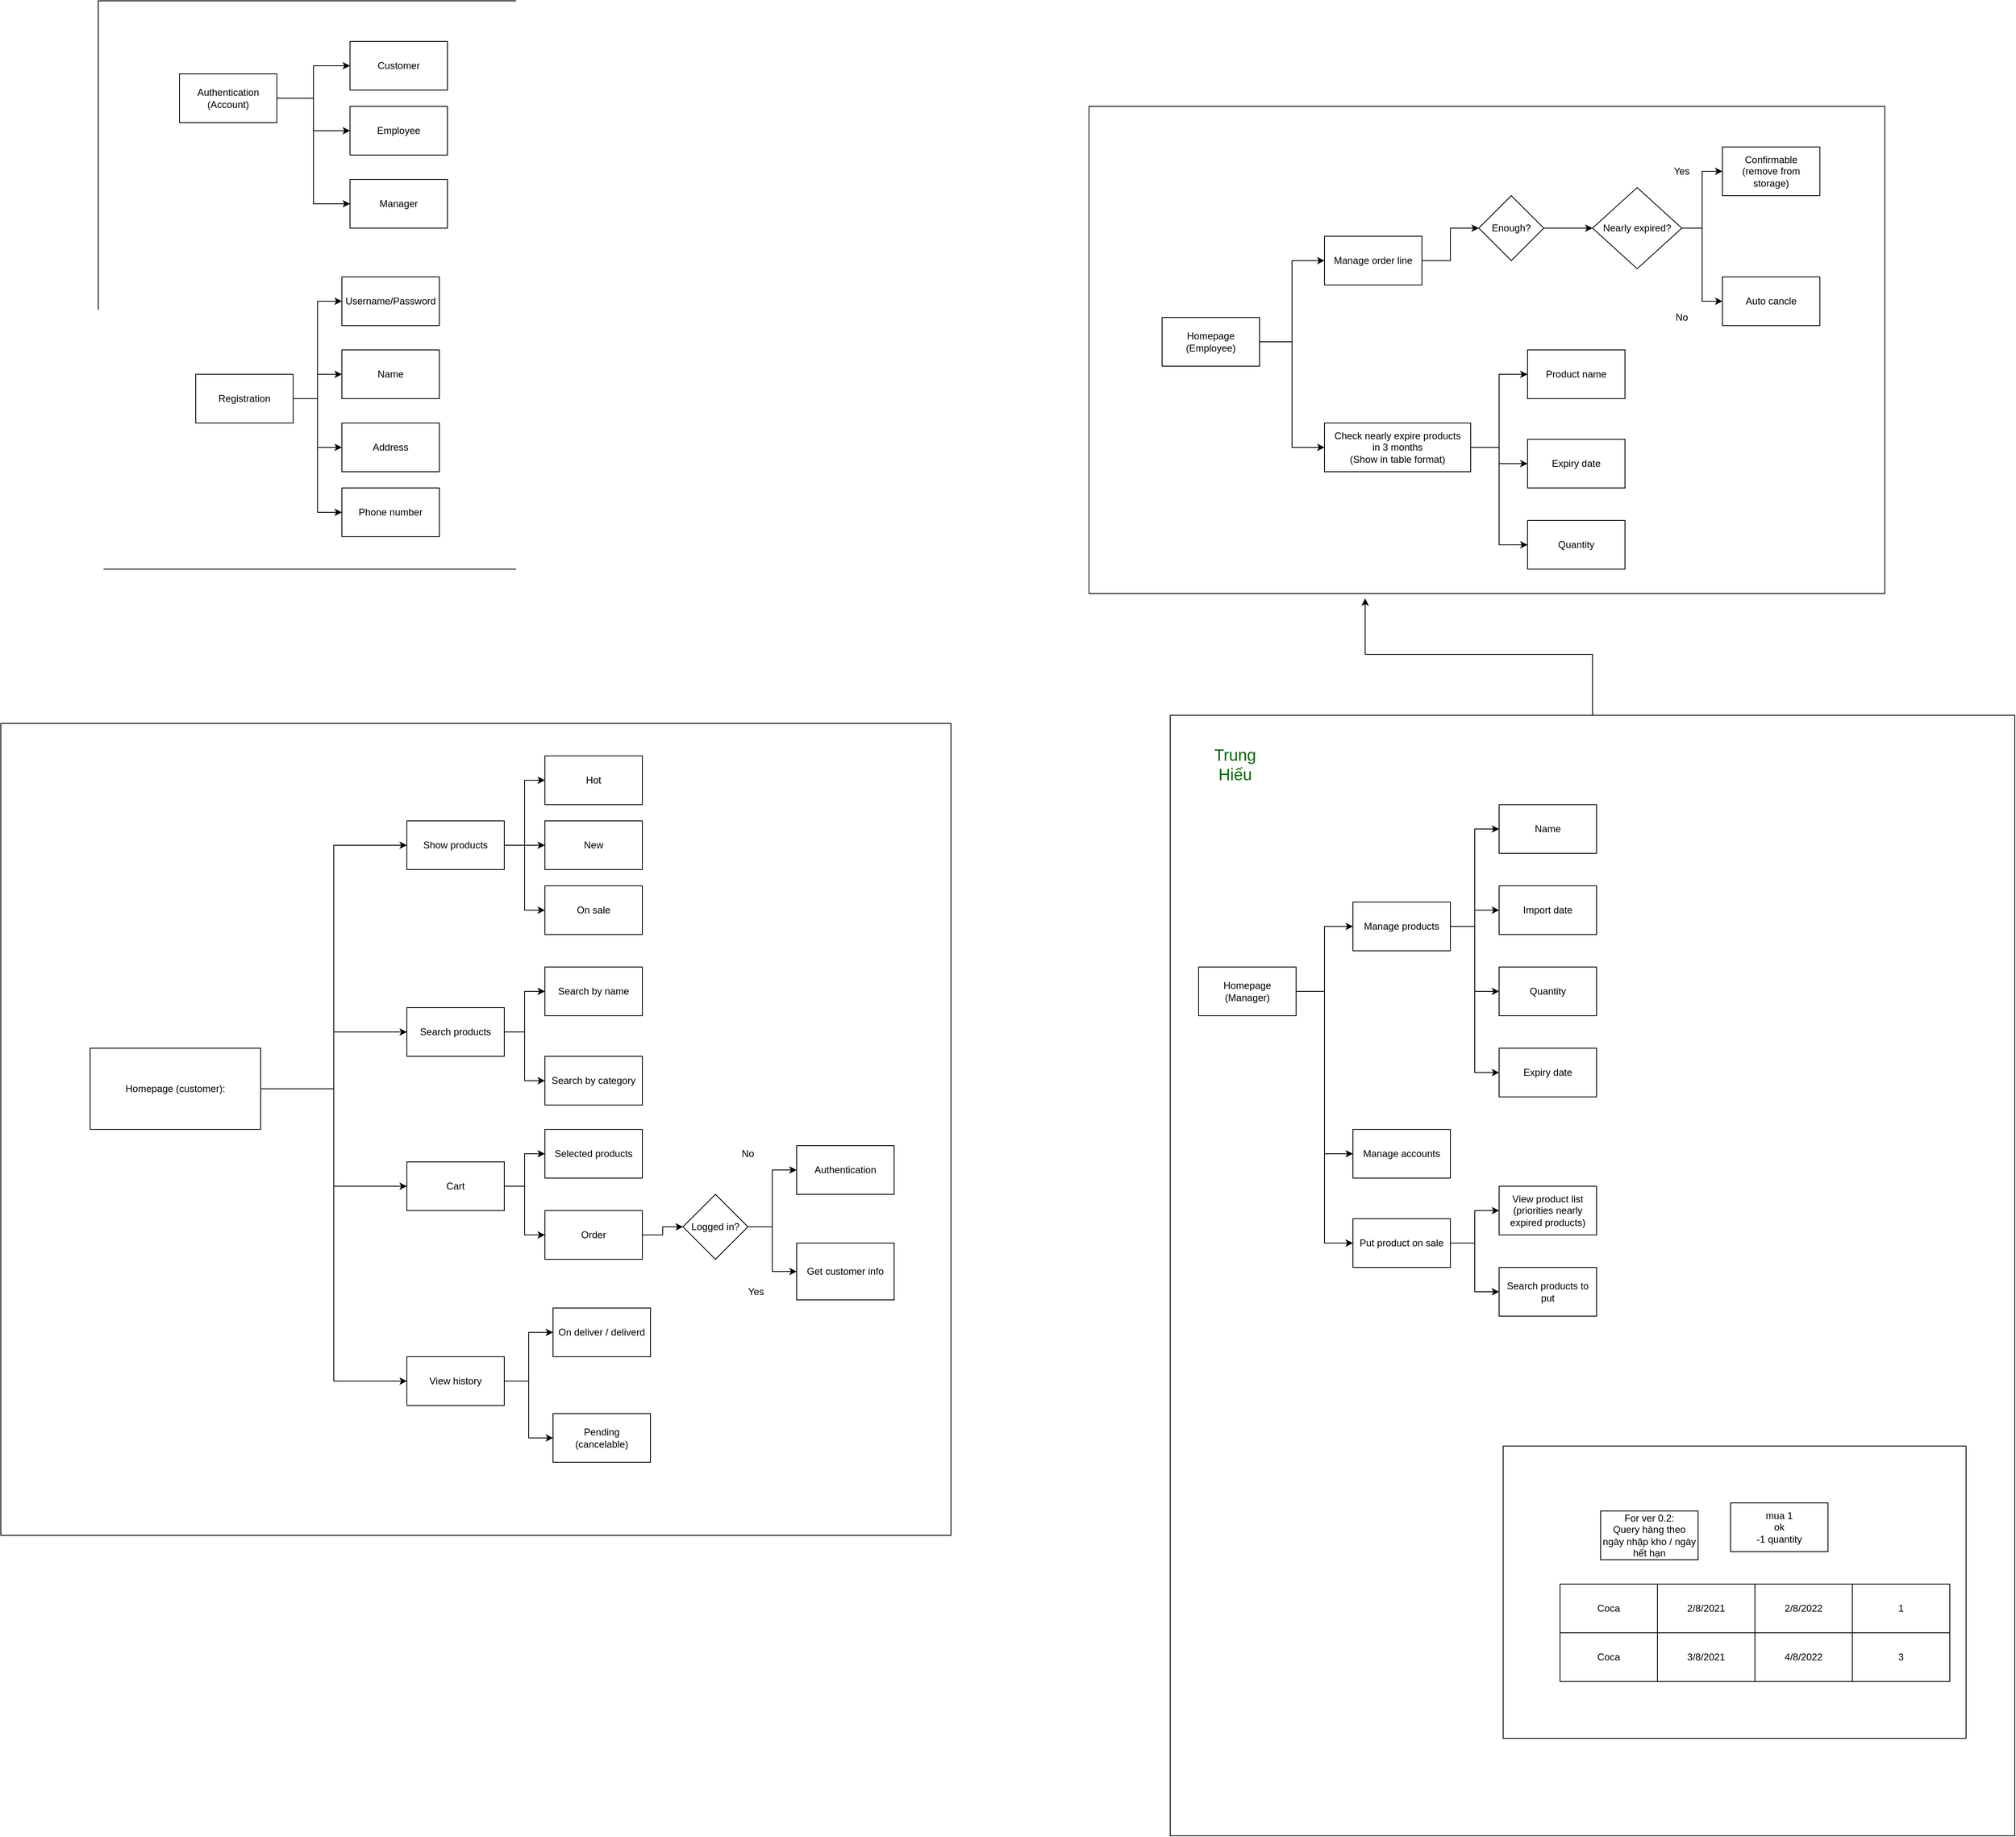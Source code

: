 <mxfile version="14.3.0" type="github">
  <diagram id="byaZlh_3dv8LxVIM-IVm" name="Page-1">
    <mxGraphModel dx="1217" dy="1744" grid="1" gridSize="10" guides="1" tooltips="1" connect="1" arrows="1" fold="1" page="1" pageScale="1" pageWidth="850" pageHeight="1100" math="0" shadow="0">
      <root>
        <mxCell id="0" />
        <mxCell id="1" parent="0" />
        <mxCell id="63PMhtbG-VXiKkrFZsze-92" value="" style="rounded=0;whiteSpace=wrap;html=1;" parent="1" vertex="1">
          <mxGeometry x="950" y="-250" width="980" height="600" as="geometry" />
        </mxCell>
        <mxCell id="63PMhtbG-VXiKkrFZsze-62" value="" style="rounded=0;whiteSpace=wrap;html=1;" parent="1" vertex="1">
          <mxGeometry x="-270" y="-380" width="590" height="700" as="geometry" />
        </mxCell>
        <mxCell id="63PMhtbG-VXiKkrFZsze-60" value="" style="rounded=0;whiteSpace=wrap;html=1;" parent="1" vertex="1">
          <mxGeometry x="-390" y="510" width="1170" height="1000" as="geometry" />
        </mxCell>
        <mxCell id="63PMhtbG-VXiKkrFZsze-4" style="edgeStyle=orthogonalEdgeStyle;rounded=0;orthogonalLoop=1;jettySize=auto;html=1;entryX=0;entryY=0.5;entryDx=0;entryDy=0;" parent="1" source="63PMhtbG-VXiKkrFZsze-1" target="63PMhtbG-VXiKkrFZsze-3" edge="1">
          <mxGeometry relative="1" as="geometry" />
        </mxCell>
        <mxCell id="63PMhtbG-VXiKkrFZsze-6" style="edgeStyle=orthogonalEdgeStyle;rounded=0;orthogonalLoop=1;jettySize=auto;html=1;entryX=0;entryY=0.5;entryDx=0;entryDy=0;" parent="1" source="63PMhtbG-VXiKkrFZsze-1" target="63PMhtbG-VXiKkrFZsze-5" edge="1">
          <mxGeometry relative="1" as="geometry" />
        </mxCell>
        <mxCell id="63PMhtbG-VXiKkrFZsze-8" style="edgeStyle=orthogonalEdgeStyle;rounded=0;orthogonalLoop=1;jettySize=auto;html=1;entryX=0;entryY=0.5;entryDx=0;entryDy=0;" parent="1" source="63PMhtbG-VXiKkrFZsze-1" target="63PMhtbG-VXiKkrFZsze-7" edge="1">
          <mxGeometry relative="1" as="geometry" />
        </mxCell>
        <mxCell id="63PMhtbG-VXiKkrFZsze-1" value="&lt;div&gt;Authentication&lt;/div&gt;&lt;div&gt;(Account)&lt;br&gt;&lt;/div&gt;" style="rounded=0;whiteSpace=wrap;html=1;" parent="1" vertex="1">
          <mxGeometry x="-170" y="-290" width="120" height="60" as="geometry" />
        </mxCell>
        <mxCell id="63PMhtbG-VXiKkrFZsze-55" style="edgeStyle=orthogonalEdgeStyle;rounded=0;orthogonalLoop=1;jettySize=auto;html=1;entryX=0;entryY=0.5;entryDx=0;entryDy=0;" parent="1" source="63PMhtbG-VXiKkrFZsze-2" target="63PMhtbG-VXiKkrFZsze-10" edge="1">
          <mxGeometry relative="1" as="geometry" />
        </mxCell>
        <mxCell id="63PMhtbG-VXiKkrFZsze-56" style="edgeStyle=orthogonalEdgeStyle;rounded=0;orthogonalLoop=1;jettySize=auto;html=1;" parent="1" source="63PMhtbG-VXiKkrFZsze-2" target="63PMhtbG-VXiKkrFZsze-17" edge="1">
          <mxGeometry relative="1" as="geometry" />
        </mxCell>
        <mxCell id="63PMhtbG-VXiKkrFZsze-57" style="edgeStyle=orthogonalEdgeStyle;rounded=0;orthogonalLoop=1;jettySize=auto;html=1;entryX=0;entryY=0.5;entryDx=0;entryDy=0;" parent="1" source="63PMhtbG-VXiKkrFZsze-2" target="63PMhtbG-VXiKkrFZsze-22" edge="1">
          <mxGeometry relative="1" as="geometry" />
        </mxCell>
        <mxCell id="63PMhtbG-VXiKkrFZsze-58" style="edgeStyle=orthogonalEdgeStyle;rounded=0;orthogonalLoop=1;jettySize=auto;html=1;entryX=0;entryY=0.5;entryDx=0;entryDy=0;" parent="1" source="63PMhtbG-VXiKkrFZsze-2" target="63PMhtbG-VXiKkrFZsze-49" edge="1">
          <mxGeometry relative="1" as="geometry" />
        </mxCell>
        <mxCell id="63PMhtbG-VXiKkrFZsze-2" value="&lt;div&gt;Homepage (customer):&lt;/div&gt;" style="rounded=0;whiteSpace=wrap;html=1;" parent="1" vertex="1">
          <mxGeometry x="-280" y="910" width="210" height="100" as="geometry" />
        </mxCell>
        <mxCell id="63PMhtbG-VXiKkrFZsze-3" value="Customer" style="rounded=0;whiteSpace=wrap;html=1;" parent="1" vertex="1">
          <mxGeometry x="40" y="-330" width="120" height="60" as="geometry" />
        </mxCell>
        <mxCell id="63PMhtbG-VXiKkrFZsze-5" value="Employee" style="rounded=0;whiteSpace=wrap;html=1;" parent="1" vertex="1">
          <mxGeometry x="40" y="-250" width="120" height="60" as="geometry" />
        </mxCell>
        <mxCell id="63PMhtbG-VXiKkrFZsze-7" value="Manager" style="rounded=0;whiteSpace=wrap;html=1;" parent="1" vertex="1">
          <mxGeometry x="40" y="-160" width="120" height="60" as="geometry" />
        </mxCell>
        <mxCell id="63PMhtbG-VXiKkrFZsze-42" style="edgeStyle=orthogonalEdgeStyle;rounded=0;orthogonalLoop=1;jettySize=auto;html=1;entryX=0;entryY=0.5;entryDx=0;entryDy=0;" parent="1" source="63PMhtbG-VXiKkrFZsze-9" target="63PMhtbG-VXiKkrFZsze-41" edge="1">
          <mxGeometry relative="1" as="geometry" />
        </mxCell>
        <mxCell id="63PMhtbG-VXiKkrFZsze-44" style="edgeStyle=orthogonalEdgeStyle;rounded=0;orthogonalLoop=1;jettySize=auto;html=1;entryX=0;entryY=0.5;entryDx=0;entryDy=0;" parent="1" source="63PMhtbG-VXiKkrFZsze-9" target="63PMhtbG-VXiKkrFZsze-38" edge="1">
          <mxGeometry relative="1" as="geometry" />
        </mxCell>
        <mxCell id="63PMhtbG-VXiKkrFZsze-45" style="edgeStyle=orthogonalEdgeStyle;rounded=0;orthogonalLoop=1;jettySize=auto;html=1;entryX=0;entryY=0.5;entryDx=0;entryDy=0;" parent="1" source="63PMhtbG-VXiKkrFZsze-9" target="63PMhtbG-VXiKkrFZsze-39" edge="1">
          <mxGeometry relative="1" as="geometry" />
        </mxCell>
        <mxCell id="63PMhtbG-VXiKkrFZsze-46" style="edgeStyle=orthogonalEdgeStyle;rounded=0;orthogonalLoop=1;jettySize=auto;html=1;entryX=0;entryY=0.5;entryDx=0;entryDy=0;" parent="1" source="63PMhtbG-VXiKkrFZsze-9" target="63PMhtbG-VXiKkrFZsze-40" edge="1">
          <mxGeometry relative="1" as="geometry" />
        </mxCell>
        <mxCell id="63PMhtbG-VXiKkrFZsze-9" value="Registration" style="rounded=0;whiteSpace=wrap;html=1;" parent="1" vertex="1">
          <mxGeometry x="-150" y="80" width="120" height="60" as="geometry" />
        </mxCell>
        <mxCell id="63PMhtbG-VXiKkrFZsze-15" style="edgeStyle=orthogonalEdgeStyle;rounded=0;orthogonalLoop=1;jettySize=auto;html=1;entryX=0;entryY=0.5;entryDx=0;entryDy=0;" parent="1" source="63PMhtbG-VXiKkrFZsze-10" target="63PMhtbG-VXiKkrFZsze-12" edge="1">
          <mxGeometry relative="1" as="geometry" />
        </mxCell>
        <mxCell id="63PMhtbG-VXiKkrFZsze-16" style="edgeStyle=orthogonalEdgeStyle;rounded=0;orthogonalLoop=1;jettySize=auto;html=1;entryX=0;entryY=0.5;entryDx=0;entryDy=0;" parent="1" source="63PMhtbG-VXiKkrFZsze-10" target="63PMhtbG-VXiKkrFZsze-13" edge="1">
          <mxGeometry relative="1" as="geometry" />
        </mxCell>
        <mxCell id="63PMhtbG-VXiKkrFZsze-63" style="edgeStyle=orthogonalEdgeStyle;rounded=0;orthogonalLoop=1;jettySize=auto;html=1;entryX=0;entryY=0.5;entryDx=0;entryDy=0;" parent="1" source="63PMhtbG-VXiKkrFZsze-10" target="63PMhtbG-VXiKkrFZsze-11" edge="1">
          <mxGeometry relative="1" as="geometry" />
        </mxCell>
        <mxCell id="63PMhtbG-VXiKkrFZsze-10" value="Show products" style="rounded=0;whiteSpace=wrap;html=1;" parent="1" vertex="1">
          <mxGeometry x="110" y="630" width="120" height="60" as="geometry" />
        </mxCell>
        <mxCell id="63PMhtbG-VXiKkrFZsze-11" value="Hot" style="rounded=0;whiteSpace=wrap;html=1;" parent="1" vertex="1">
          <mxGeometry x="280" y="550" width="120" height="60" as="geometry" />
        </mxCell>
        <mxCell id="63PMhtbG-VXiKkrFZsze-12" value="New" style="rounded=0;whiteSpace=wrap;html=1;" parent="1" vertex="1">
          <mxGeometry x="280" y="630" width="120" height="60" as="geometry" />
        </mxCell>
        <mxCell id="63PMhtbG-VXiKkrFZsze-13" value="On sale" style="rounded=0;whiteSpace=wrap;html=1;" parent="1" vertex="1">
          <mxGeometry x="280" y="710" width="120" height="60" as="geometry" />
        </mxCell>
        <mxCell id="63PMhtbG-VXiKkrFZsze-19" style="edgeStyle=orthogonalEdgeStyle;rounded=0;orthogonalLoop=1;jettySize=auto;html=1;entryX=0;entryY=0.5;entryDx=0;entryDy=0;" parent="1" source="63PMhtbG-VXiKkrFZsze-17" target="63PMhtbG-VXiKkrFZsze-18" edge="1">
          <mxGeometry relative="1" as="geometry" />
        </mxCell>
        <mxCell id="63PMhtbG-VXiKkrFZsze-21" style="edgeStyle=orthogonalEdgeStyle;rounded=0;orthogonalLoop=1;jettySize=auto;html=1;entryX=0;entryY=0.5;entryDx=0;entryDy=0;" parent="1" source="63PMhtbG-VXiKkrFZsze-17" target="63PMhtbG-VXiKkrFZsze-20" edge="1">
          <mxGeometry relative="1" as="geometry" />
        </mxCell>
        <mxCell id="63PMhtbG-VXiKkrFZsze-17" value="Search products" style="rounded=0;whiteSpace=wrap;html=1;" parent="1" vertex="1">
          <mxGeometry x="110" y="860" width="120" height="60" as="geometry" />
        </mxCell>
        <mxCell id="63PMhtbG-VXiKkrFZsze-18" value="Search by name" style="rounded=0;whiteSpace=wrap;html=1;" parent="1" vertex="1">
          <mxGeometry x="280" y="810" width="120" height="60" as="geometry" />
        </mxCell>
        <mxCell id="63PMhtbG-VXiKkrFZsze-20" value="Search by category" style="rounded=0;whiteSpace=wrap;html=1;" parent="1" vertex="1">
          <mxGeometry x="280" y="920" width="120" height="60" as="geometry" />
        </mxCell>
        <mxCell id="63PMhtbG-VXiKkrFZsze-24" style="edgeStyle=orthogonalEdgeStyle;rounded=0;orthogonalLoop=1;jettySize=auto;html=1;entryX=0;entryY=0.5;entryDx=0;entryDy=0;" parent="1" source="63PMhtbG-VXiKkrFZsze-22" target="63PMhtbG-VXiKkrFZsze-23" edge="1">
          <mxGeometry relative="1" as="geometry" />
        </mxCell>
        <mxCell id="63PMhtbG-VXiKkrFZsze-26" style="edgeStyle=orthogonalEdgeStyle;rounded=0;orthogonalLoop=1;jettySize=auto;html=1;entryX=0;entryY=0.5;entryDx=0;entryDy=0;" parent="1" source="63PMhtbG-VXiKkrFZsze-22" target="63PMhtbG-VXiKkrFZsze-25" edge="1">
          <mxGeometry relative="1" as="geometry" />
        </mxCell>
        <mxCell id="63PMhtbG-VXiKkrFZsze-22" value="Cart" style="rounded=0;whiteSpace=wrap;html=1;" parent="1" vertex="1">
          <mxGeometry x="110" y="1050" width="120" height="60" as="geometry" />
        </mxCell>
        <mxCell id="63PMhtbG-VXiKkrFZsze-23" value="Selected products" style="rounded=0;whiteSpace=wrap;html=1;" parent="1" vertex="1">
          <mxGeometry x="280" y="1010" width="120" height="60" as="geometry" />
        </mxCell>
        <mxCell id="63PMhtbG-VXiKkrFZsze-31" style="edgeStyle=orthogonalEdgeStyle;rounded=0;orthogonalLoop=1;jettySize=auto;html=1;" parent="1" source="63PMhtbG-VXiKkrFZsze-25" target="63PMhtbG-VXiKkrFZsze-30" edge="1">
          <mxGeometry relative="1" as="geometry" />
        </mxCell>
        <mxCell id="63PMhtbG-VXiKkrFZsze-25" value="Order" style="rounded=0;whiteSpace=wrap;html=1;" parent="1" vertex="1">
          <mxGeometry x="280" y="1110" width="120" height="60" as="geometry" />
        </mxCell>
        <mxCell id="63PMhtbG-VXiKkrFZsze-27" value="&lt;div&gt;Get customer info&lt;/div&gt;" style="rounded=0;whiteSpace=wrap;html=1;" parent="1" vertex="1">
          <mxGeometry x="590" y="1150" width="120" height="70" as="geometry" />
        </mxCell>
        <mxCell id="63PMhtbG-VXiKkrFZsze-29" value="Authentication" style="rounded=0;whiteSpace=wrap;html=1;" parent="1" vertex="1">
          <mxGeometry x="590" y="1030" width="120" height="60" as="geometry" />
        </mxCell>
        <mxCell id="63PMhtbG-VXiKkrFZsze-34" style="edgeStyle=orthogonalEdgeStyle;rounded=0;orthogonalLoop=1;jettySize=auto;html=1;entryX=0;entryY=0.5;entryDx=0;entryDy=0;" parent="1" source="63PMhtbG-VXiKkrFZsze-30" target="63PMhtbG-VXiKkrFZsze-29" edge="1">
          <mxGeometry relative="1" as="geometry" />
        </mxCell>
        <mxCell id="63PMhtbG-VXiKkrFZsze-47" style="edgeStyle=orthogonalEdgeStyle;rounded=0;orthogonalLoop=1;jettySize=auto;html=1;entryX=0;entryY=0.5;entryDx=0;entryDy=0;" parent="1" source="63PMhtbG-VXiKkrFZsze-30" target="63PMhtbG-VXiKkrFZsze-27" edge="1">
          <mxGeometry relative="1" as="geometry" />
        </mxCell>
        <mxCell id="63PMhtbG-VXiKkrFZsze-30" value="Logged in?" style="rhombus;whiteSpace=wrap;html=1;" parent="1" vertex="1">
          <mxGeometry x="450" y="1090" width="80" height="80" as="geometry" />
        </mxCell>
        <mxCell id="63PMhtbG-VXiKkrFZsze-35" value="No" style="text;html=1;strokeColor=none;fillColor=none;align=center;verticalAlign=middle;whiteSpace=wrap;rounded=0;" parent="1" vertex="1">
          <mxGeometry x="510" y="1030" width="40" height="20" as="geometry" />
        </mxCell>
        <mxCell id="63PMhtbG-VXiKkrFZsze-38" value="Name" style="rounded=0;whiteSpace=wrap;html=1;" parent="1" vertex="1">
          <mxGeometry x="30" y="50" width="120" height="60" as="geometry" />
        </mxCell>
        <mxCell id="63PMhtbG-VXiKkrFZsze-39" value="Address" style="rounded=0;whiteSpace=wrap;html=1;" parent="1" vertex="1">
          <mxGeometry x="30" y="140" width="120" height="60" as="geometry" />
        </mxCell>
        <mxCell id="63PMhtbG-VXiKkrFZsze-40" value="Phone number" style="rounded=0;whiteSpace=wrap;html=1;" parent="1" vertex="1">
          <mxGeometry x="30" y="220" width="120" height="60" as="geometry" />
        </mxCell>
        <mxCell id="63PMhtbG-VXiKkrFZsze-41" value="Username/Password" style="rounded=0;whiteSpace=wrap;html=1;" parent="1" vertex="1">
          <mxGeometry x="30" y="-40" width="120" height="60" as="geometry" />
        </mxCell>
        <mxCell id="63PMhtbG-VXiKkrFZsze-48" value="Yes" style="text;html=1;strokeColor=none;fillColor=none;align=center;verticalAlign=middle;whiteSpace=wrap;rounded=0;" parent="1" vertex="1">
          <mxGeometry x="520" y="1200" width="40" height="20" as="geometry" />
        </mxCell>
        <mxCell id="63PMhtbG-VXiKkrFZsze-51" style="edgeStyle=orthogonalEdgeStyle;rounded=0;orthogonalLoop=1;jettySize=auto;html=1;entryX=0;entryY=0.5;entryDx=0;entryDy=0;" parent="1" source="63PMhtbG-VXiKkrFZsze-49" target="63PMhtbG-VXiKkrFZsze-50" edge="1">
          <mxGeometry relative="1" as="geometry" />
        </mxCell>
        <mxCell id="63PMhtbG-VXiKkrFZsze-53" style="edgeStyle=orthogonalEdgeStyle;rounded=0;orthogonalLoop=1;jettySize=auto;html=1;entryX=0;entryY=0.5;entryDx=0;entryDy=0;" parent="1" source="63PMhtbG-VXiKkrFZsze-49" target="63PMhtbG-VXiKkrFZsze-52" edge="1">
          <mxGeometry relative="1" as="geometry" />
        </mxCell>
        <mxCell id="63PMhtbG-VXiKkrFZsze-49" value="View history" style="rounded=0;whiteSpace=wrap;html=1;" parent="1" vertex="1">
          <mxGeometry x="110" y="1290" width="120" height="60" as="geometry" />
        </mxCell>
        <mxCell id="63PMhtbG-VXiKkrFZsze-50" value="On deliver / deliverd" style="rounded=0;whiteSpace=wrap;html=1;" parent="1" vertex="1">
          <mxGeometry x="290" y="1230" width="120" height="60" as="geometry" />
        </mxCell>
        <mxCell id="63PMhtbG-VXiKkrFZsze-52" value="&lt;div&gt;Pending&lt;/div&gt;(cancelable)" style="rounded=0;whiteSpace=wrap;html=1;" parent="1" vertex="1">
          <mxGeometry x="290" y="1360" width="120" height="60" as="geometry" />
        </mxCell>
        <mxCell id="63PMhtbG-VXiKkrFZsze-77" style="edgeStyle=orthogonalEdgeStyle;rounded=0;orthogonalLoop=1;jettySize=auto;html=1;entryX=0;entryY=0.5;entryDx=0;entryDy=0;" parent="1" source="63PMhtbG-VXiKkrFZsze-65" target="63PMhtbG-VXiKkrFZsze-67" edge="1">
          <mxGeometry relative="1" as="geometry" />
        </mxCell>
        <mxCell id="63PMhtbG-VXiKkrFZsze-78" style="edgeStyle=orthogonalEdgeStyle;rounded=0;orthogonalLoop=1;jettySize=auto;html=1;entryX=0;entryY=0.5;entryDx=0;entryDy=0;" parent="1" source="63PMhtbG-VXiKkrFZsze-65" target="63PMhtbG-VXiKkrFZsze-66" edge="1">
          <mxGeometry relative="1" as="geometry" />
        </mxCell>
        <mxCell id="63PMhtbG-VXiKkrFZsze-65" value="&lt;div&gt;Homepage&lt;/div&gt;&lt;div&gt;(Employee)&lt;br&gt;&lt;/div&gt;" style="rounded=0;whiteSpace=wrap;html=1;" parent="1" vertex="1">
          <mxGeometry x="1040" y="10" width="120" height="60" as="geometry" />
        </mxCell>
        <mxCell id="63PMhtbG-VXiKkrFZsze-81" style="edgeStyle=orthogonalEdgeStyle;rounded=0;orthogonalLoop=1;jettySize=auto;html=1;entryX=0;entryY=0.5;entryDx=0;entryDy=0;" parent="1" source="63PMhtbG-VXiKkrFZsze-66" target="63PMhtbG-VXiKkrFZsze-80" edge="1">
          <mxGeometry relative="1" as="geometry" />
        </mxCell>
        <mxCell id="63PMhtbG-VXiKkrFZsze-66" value="Manage order line" style="rounded=0;whiteSpace=wrap;html=1;" parent="1" vertex="1">
          <mxGeometry x="1240" y="-90" width="120" height="60" as="geometry" />
        </mxCell>
        <mxCell id="63PMhtbG-VXiKkrFZsze-71" style="edgeStyle=orthogonalEdgeStyle;rounded=0;orthogonalLoop=1;jettySize=auto;html=1;entryX=0;entryY=0.5;entryDx=0;entryDy=0;" parent="1" source="63PMhtbG-VXiKkrFZsze-67" target="63PMhtbG-VXiKkrFZsze-72" edge="1">
          <mxGeometry relative="1" as="geometry">
            <mxPoint x="1480" y="100" as="targetPoint" />
          </mxGeometry>
        </mxCell>
        <mxCell id="63PMhtbG-VXiKkrFZsze-74" style="edgeStyle=orthogonalEdgeStyle;rounded=0;orthogonalLoop=1;jettySize=auto;html=1;entryX=0;entryY=0.5;entryDx=0;entryDy=0;" parent="1" source="63PMhtbG-VXiKkrFZsze-67" target="63PMhtbG-VXiKkrFZsze-73" edge="1">
          <mxGeometry relative="1" as="geometry" />
        </mxCell>
        <mxCell id="63PMhtbG-VXiKkrFZsze-76" style="edgeStyle=orthogonalEdgeStyle;rounded=0;orthogonalLoop=1;jettySize=auto;html=1;entryX=0;entryY=0.5;entryDx=0;entryDy=0;" parent="1" source="63PMhtbG-VXiKkrFZsze-67" target="63PMhtbG-VXiKkrFZsze-75" edge="1">
          <mxGeometry relative="1" as="geometry" />
        </mxCell>
        <mxCell id="63PMhtbG-VXiKkrFZsze-67" value="&lt;div&gt;Check nearly expire products&lt;/div&gt;&lt;div&gt;in 3 months&lt;br&gt;&lt;/div&gt;&lt;div&gt;(Show in table format)&lt;/div&gt;" style="rounded=0;whiteSpace=wrap;html=1;" parent="1" vertex="1">
          <mxGeometry x="1240" y="140" width="180" height="60" as="geometry" />
        </mxCell>
        <mxCell id="63PMhtbG-VXiKkrFZsze-72" value="Product name" style="rounded=0;whiteSpace=wrap;html=1;" parent="1" vertex="1">
          <mxGeometry x="1490" y="50" width="120" height="60" as="geometry" />
        </mxCell>
        <mxCell id="63PMhtbG-VXiKkrFZsze-73" value="Expiry date" style="rounded=0;whiteSpace=wrap;html=1;" parent="1" vertex="1">
          <mxGeometry x="1490" y="160" width="120" height="60" as="geometry" />
        </mxCell>
        <mxCell id="63PMhtbG-VXiKkrFZsze-75" value="Quantity" style="rounded=0;whiteSpace=wrap;html=1;" parent="1" vertex="1">
          <mxGeometry x="1490" y="260" width="120" height="60" as="geometry" />
        </mxCell>
        <mxCell id="63PMhtbG-VXiKkrFZsze-87" style="edgeStyle=orthogonalEdgeStyle;rounded=0;orthogonalLoop=1;jettySize=auto;html=1;" parent="1" source="63PMhtbG-VXiKkrFZsze-80" target="63PMhtbG-VXiKkrFZsze-86" edge="1">
          <mxGeometry relative="1" as="geometry" />
        </mxCell>
        <mxCell id="63PMhtbG-VXiKkrFZsze-80" value="Enough?" style="rhombus;whiteSpace=wrap;html=1;" parent="1" vertex="1">
          <mxGeometry x="1430" y="-140" width="80" height="80" as="geometry" />
        </mxCell>
        <mxCell id="63PMhtbG-VXiKkrFZsze-82" value="&lt;div&gt;Confirmable&lt;/div&gt;&lt;div&gt;(remove from storage)&lt;br&gt;&lt;/div&gt;" style="rounded=0;whiteSpace=wrap;html=1;" parent="1" vertex="1">
          <mxGeometry x="1730" y="-200" width="120" height="60" as="geometry" />
        </mxCell>
        <mxCell id="63PMhtbG-VXiKkrFZsze-84" value="Auto cancle" style="rounded=0;whiteSpace=wrap;html=1;" parent="1" vertex="1">
          <mxGeometry x="1730" y="-40" width="120" height="60" as="geometry" />
        </mxCell>
        <mxCell id="63PMhtbG-VXiKkrFZsze-88" style="edgeStyle=orthogonalEdgeStyle;rounded=0;orthogonalLoop=1;jettySize=auto;html=1;entryX=0;entryY=0.5;entryDx=0;entryDy=0;" parent="1" source="63PMhtbG-VXiKkrFZsze-86" target="63PMhtbG-VXiKkrFZsze-82" edge="1">
          <mxGeometry relative="1" as="geometry" />
        </mxCell>
        <mxCell id="63PMhtbG-VXiKkrFZsze-90" style="edgeStyle=orthogonalEdgeStyle;rounded=0;orthogonalLoop=1;jettySize=auto;html=1;entryX=0;entryY=0.5;entryDx=0;entryDy=0;" parent="1" source="63PMhtbG-VXiKkrFZsze-86" target="63PMhtbG-VXiKkrFZsze-84" edge="1">
          <mxGeometry relative="1" as="geometry" />
        </mxCell>
        <mxCell id="63PMhtbG-VXiKkrFZsze-86" value="Nearly expired?" style="rhombus;whiteSpace=wrap;html=1;" parent="1" vertex="1">
          <mxGeometry x="1570" y="-150" width="110" height="100" as="geometry" />
        </mxCell>
        <mxCell id="63PMhtbG-VXiKkrFZsze-89" value="Yes" style="text;html=1;strokeColor=none;fillColor=none;align=center;verticalAlign=middle;whiteSpace=wrap;rounded=0;" parent="1" vertex="1">
          <mxGeometry x="1660" y="-180" width="40" height="20" as="geometry" />
        </mxCell>
        <mxCell id="63PMhtbG-VXiKkrFZsze-91" value="No" style="text;html=1;strokeColor=none;fillColor=none;align=center;verticalAlign=middle;whiteSpace=wrap;rounded=0;" parent="1" vertex="1">
          <mxGeometry x="1660" width="40" height="20" as="geometry" />
        </mxCell>
        <mxCell id="63PMhtbG-VXiKkrFZsze-94" style="edgeStyle=orthogonalEdgeStyle;rounded=0;orthogonalLoop=1;jettySize=auto;html=1;entryX=0.347;entryY=1.01;entryDx=0;entryDy=0;entryPerimeter=0;" parent="1" source="63PMhtbG-VXiKkrFZsze-93" target="63PMhtbG-VXiKkrFZsze-92" edge="1">
          <mxGeometry relative="1" as="geometry" />
        </mxCell>
        <mxCell id="63PMhtbG-VXiKkrFZsze-93" value="" style="rounded=0;whiteSpace=wrap;html=1;" parent="1" vertex="1">
          <mxGeometry x="1050" y="500" width="1040" height="1380" as="geometry" />
        </mxCell>
        <mxCell id="63PMhtbG-VXiKkrFZsze-127" style="edgeStyle=orthogonalEdgeStyle;rounded=0;orthogonalLoop=1;jettySize=auto;html=1;entryX=0;entryY=0.5;entryDx=0;entryDy=0;" parent="1" source="63PMhtbG-VXiKkrFZsze-95" target="63PMhtbG-VXiKkrFZsze-96" edge="1">
          <mxGeometry relative="1" as="geometry" />
        </mxCell>
        <mxCell id="63PMhtbG-VXiKkrFZsze-128" style="edgeStyle=orthogonalEdgeStyle;rounded=0;orthogonalLoop=1;jettySize=auto;html=1;entryX=0;entryY=0.5;entryDx=0;entryDy=0;" parent="1" source="63PMhtbG-VXiKkrFZsze-95" target="63PMhtbG-VXiKkrFZsze-105" edge="1">
          <mxGeometry relative="1" as="geometry" />
        </mxCell>
        <mxCell id="63PMhtbG-VXiKkrFZsze-130" style="edgeStyle=orthogonalEdgeStyle;rounded=0;orthogonalLoop=1;jettySize=auto;html=1;entryX=0;entryY=0.5;entryDx=0;entryDy=0;" parent="1" source="63PMhtbG-VXiKkrFZsze-95" target="63PMhtbG-VXiKkrFZsze-131" edge="1">
          <mxGeometry relative="1" as="geometry">
            <mxPoint x="1275" y="1160" as="targetPoint" />
          </mxGeometry>
        </mxCell>
        <mxCell id="63PMhtbG-VXiKkrFZsze-95" value="&lt;div&gt;Homepage&lt;/div&gt;&lt;div&gt;(Manager)&lt;br&gt;&lt;/div&gt;" style="rounded=0;whiteSpace=wrap;html=1;" parent="1" vertex="1">
          <mxGeometry x="1085" y="810" width="120" height="60" as="geometry" />
        </mxCell>
        <mxCell id="63PMhtbG-VXiKkrFZsze-101" style="edgeStyle=orthogonalEdgeStyle;rounded=0;orthogonalLoop=1;jettySize=auto;html=1;entryX=0;entryY=0.5;entryDx=0;entryDy=0;" parent="1" source="63PMhtbG-VXiKkrFZsze-96" target="63PMhtbG-VXiKkrFZsze-97" edge="1">
          <mxGeometry relative="1" as="geometry" />
        </mxCell>
        <mxCell id="63PMhtbG-VXiKkrFZsze-102" style="edgeStyle=orthogonalEdgeStyle;rounded=0;orthogonalLoop=1;jettySize=auto;html=1;entryX=0;entryY=0.5;entryDx=0;entryDy=0;" parent="1" source="63PMhtbG-VXiKkrFZsze-96" target="63PMhtbG-VXiKkrFZsze-98" edge="1">
          <mxGeometry relative="1" as="geometry" />
        </mxCell>
        <mxCell id="63PMhtbG-VXiKkrFZsze-103" style="edgeStyle=orthogonalEdgeStyle;rounded=0;orthogonalLoop=1;jettySize=auto;html=1;entryX=0;entryY=0.5;entryDx=0;entryDy=0;" parent="1" source="63PMhtbG-VXiKkrFZsze-96" target="63PMhtbG-VXiKkrFZsze-99" edge="1">
          <mxGeometry relative="1" as="geometry" />
        </mxCell>
        <mxCell id="63PMhtbG-VXiKkrFZsze-104" style="edgeStyle=orthogonalEdgeStyle;rounded=0;orthogonalLoop=1;jettySize=auto;html=1;entryX=0;entryY=0.5;entryDx=0;entryDy=0;" parent="1" source="63PMhtbG-VXiKkrFZsze-96" target="63PMhtbG-VXiKkrFZsze-100" edge="1">
          <mxGeometry relative="1" as="geometry" />
        </mxCell>
        <mxCell id="63PMhtbG-VXiKkrFZsze-96" value="Manage products" style="rounded=0;whiteSpace=wrap;html=1;" parent="1" vertex="1">
          <mxGeometry x="1275" y="730" width="120" height="60" as="geometry" />
        </mxCell>
        <mxCell id="63PMhtbG-VXiKkrFZsze-97" value="Name" style="rounded=0;whiteSpace=wrap;html=1;" parent="1" vertex="1">
          <mxGeometry x="1455" y="610" width="120" height="60" as="geometry" />
        </mxCell>
        <mxCell id="63PMhtbG-VXiKkrFZsze-98" value="Import date" style="rounded=0;whiteSpace=wrap;html=1;" parent="1" vertex="1">
          <mxGeometry x="1455" y="710" width="120" height="60" as="geometry" />
        </mxCell>
        <mxCell id="63PMhtbG-VXiKkrFZsze-99" value="Quantity" style="rounded=0;whiteSpace=wrap;html=1;" parent="1" vertex="1">
          <mxGeometry x="1455" y="810" width="120" height="60" as="geometry" />
        </mxCell>
        <mxCell id="63PMhtbG-VXiKkrFZsze-100" value="Expiry date" style="rounded=0;whiteSpace=wrap;html=1;" parent="1" vertex="1">
          <mxGeometry x="1455" y="910" width="120" height="60" as="geometry" />
        </mxCell>
        <mxCell id="63PMhtbG-VXiKkrFZsze-105" value="Manage accounts" style="rounded=0;whiteSpace=wrap;html=1;" parent="1" vertex="1">
          <mxGeometry x="1275" y="1010" width="120" height="60" as="geometry" />
        </mxCell>
        <mxCell id="63PMhtbG-VXiKkrFZsze-134" style="edgeStyle=orthogonalEdgeStyle;rounded=0;orthogonalLoop=1;jettySize=auto;html=1;" parent="1" source="63PMhtbG-VXiKkrFZsze-131" target="63PMhtbG-VXiKkrFZsze-133" edge="1">
          <mxGeometry relative="1" as="geometry" />
        </mxCell>
        <mxCell id="63PMhtbG-VXiKkrFZsze-135" style="edgeStyle=orthogonalEdgeStyle;rounded=0;orthogonalLoop=1;jettySize=auto;html=1;entryX=0;entryY=0.5;entryDx=0;entryDy=0;" parent="1" source="63PMhtbG-VXiKkrFZsze-131" target="63PMhtbG-VXiKkrFZsze-132" edge="1">
          <mxGeometry relative="1" as="geometry" />
        </mxCell>
        <mxCell id="63PMhtbG-VXiKkrFZsze-131" value="Put product on sale" style="rounded=0;whiteSpace=wrap;html=1;" parent="1" vertex="1">
          <mxGeometry x="1275" y="1120" width="120" height="60" as="geometry" />
        </mxCell>
        <mxCell id="63PMhtbG-VXiKkrFZsze-132" value="&lt;div&gt;Search products to put&lt;br&gt;&lt;/div&gt;" style="rounded=0;whiteSpace=wrap;html=1;" parent="1" vertex="1">
          <mxGeometry x="1455" y="1180" width="120" height="60" as="geometry" />
        </mxCell>
        <mxCell id="63PMhtbG-VXiKkrFZsze-133" value="&lt;div&gt;View product list&lt;/div&gt;&lt;div&gt;(priorities nearly expired products)&lt;br&gt;&lt;/div&gt;" style="rounded=0;whiteSpace=wrap;html=1;" parent="1" vertex="1">
          <mxGeometry x="1455" y="1080" width="120" height="60" as="geometry" />
        </mxCell>
        <mxCell id="63PMhtbG-VXiKkrFZsze-122" value="" style="rounded=0;whiteSpace=wrap;html=1;" parent="1" vertex="1">
          <mxGeometry x="1460" y="1400" width="570" height="360" as="geometry" />
        </mxCell>
        <mxCell id="63PMhtbG-VXiKkrFZsze-108" value="Coca" style="rounded=0;whiteSpace=wrap;html=1;" parent="1" vertex="1">
          <mxGeometry x="1530" y="1570" width="120" height="60" as="geometry" />
        </mxCell>
        <mxCell id="63PMhtbG-VXiKkrFZsze-109" value="2/8/2021" style="rounded=0;whiteSpace=wrap;html=1;" parent="1" vertex="1">
          <mxGeometry x="1650" y="1570" width="120" height="60" as="geometry" />
        </mxCell>
        <mxCell id="63PMhtbG-VXiKkrFZsze-110" value="2/8/2022" style="rounded=0;whiteSpace=wrap;html=1;" parent="1" vertex="1">
          <mxGeometry x="1770" y="1570" width="120" height="60" as="geometry" />
        </mxCell>
        <mxCell id="63PMhtbG-VXiKkrFZsze-114" value="1" style="rounded=0;whiteSpace=wrap;html=1;" parent="1" vertex="1">
          <mxGeometry x="1890" y="1570" width="120" height="60" as="geometry" />
        </mxCell>
        <mxCell id="63PMhtbG-VXiKkrFZsze-115" value="&lt;div&gt;mua 1&lt;/div&gt;&lt;div&gt;ok&lt;/div&gt;&lt;div&gt;-1 quantity&lt;br&gt;&lt;/div&gt;" style="rounded=0;whiteSpace=wrap;html=1;" parent="1" vertex="1">
          <mxGeometry x="1740" y="1470" width="120" height="60" as="geometry" />
        </mxCell>
        <mxCell id="63PMhtbG-VXiKkrFZsze-117" value="Coca" style="rounded=0;whiteSpace=wrap;html=1;" parent="1" vertex="1">
          <mxGeometry x="1530" y="1630" width="120" height="60" as="geometry" />
        </mxCell>
        <mxCell id="63PMhtbG-VXiKkrFZsze-118" value="3/8/2021" style="rounded=0;whiteSpace=wrap;html=1;" parent="1" vertex="1">
          <mxGeometry x="1650" y="1630" width="120" height="60" as="geometry" />
        </mxCell>
        <mxCell id="63PMhtbG-VXiKkrFZsze-119" value="4/8/2022" style="rounded=0;whiteSpace=wrap;html=1;" parent="1" vertex="1">
          <mxGeometry x="1770" y="1630" width="120" height="60" as="geometry" />
        </mxCell>
        <mxCell id="63PMhtbG-VXiKkrFZsze-120" value="3" style="rounded=0;whiteSpace=wrap;html=1;" parent="1" vertex="1">
          <mxGeometry x="1890" y="1630" width="120" height="60" as="geometry" />
        </mxCell>
        <mxCell id="63PMhtbG-VXiKkrFZsze-121" value="&lt;div&gt;For ver 0.2:&lt;/div&gt;&lt;div&gt;Query hàng theo ngày nhập kho / ngày hết hạn&lt;br&gt;&lt;/div&gt;" style="rounded=0;whiteSpace=wrap;html=1;" parent="1" vertex="1">
          <mxGeometry x="1580" y="1480" width="120" height="60" as="geometry" />
        </mxCell>
        <mxCell id="uDvfB2BET4wj3oGAMfGR-2" value="&lt;font style=&quot;font-size: 20px&quot; color=&quot;#006600&quot;&gt;Trung Hiếu&lt;br&gt;&lt;/font&gt;" style="text;html=1;strokeColor=none;fillColor=none;align=center;verticalAlign=middle;whiteSpace=wrap;rounded=0;" vertex="1" parent="1">
          <mxGeometry x="1110" y="550" width="40" height="20" as="geometry" />
        </mxCell>
      </root>
    </mxGraphModel>
  </diagram>
</mxfile>
